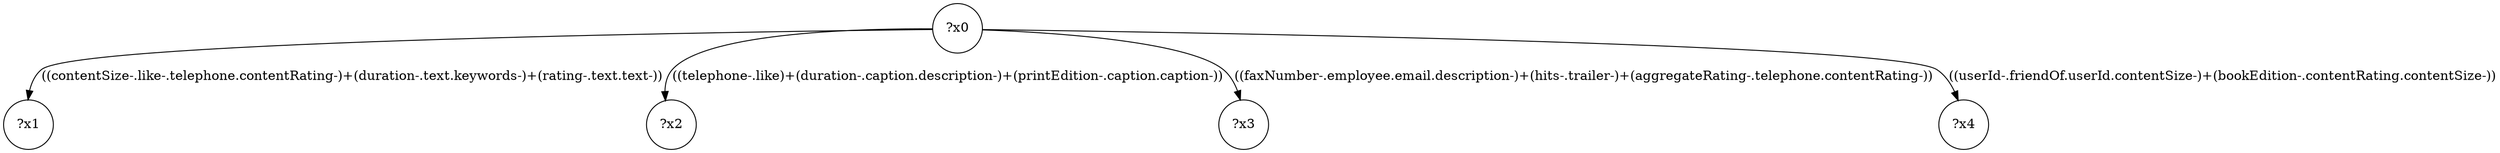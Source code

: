 digraph g {
	x0 [shape=circle, label="?x0"];
	x1 [shape=circle, label="?x1"];
	x0 -> x1 [label="((contentSize-.like-.telephone.contentRating-)+(duration-.text.keywords-)+(rating-.text.text-))"];
	x2 [shape=circle, label="?x2"];
	x0 -> x2 [label="((telephone-.like)+(duration-.caption.description-)+(printEdition-.caption.caption-))"];
	x3 [shape=circle, label="?x3"];
	x0 -> x3 [label="((faxNumber-.employee.email.description-)+(hits-.trailer-)+(aggregateRating-.telephone.contentRating-))"];
	x4 [shape=circle, label="?x4"];
	x0 -> x4 [label="((userId-.friendOf.userId.contentSize-)+(bookEdition-.contentRating.contentSize-))"];
}
